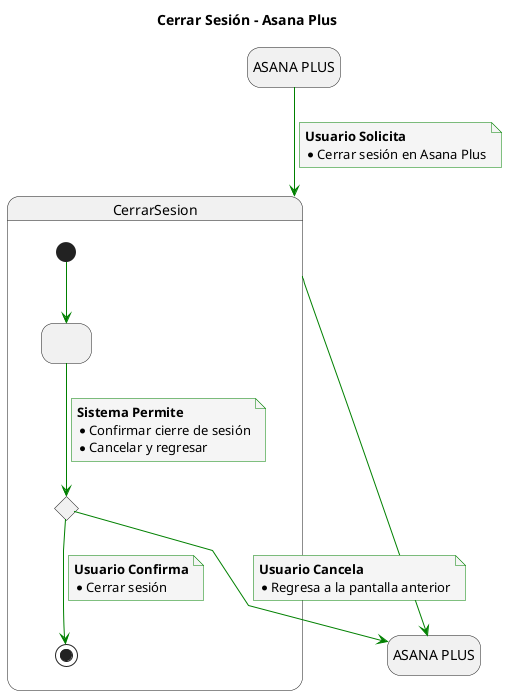 @startuml

title Cerrar Sesión - Asana Plus

skinparam {
    NoteBackgroundColor #whiteSmoke
    ArrowColor #green
    NoteBorderColor #green
    linetype polyline
}

hide empty description

state startState as "ASANA PLUS"
state endState as "ASANA PLUS"

startState --> CerrarSesion
note on link
    <b>Usuario Solicita</b>
    * Cerrar sesión en Asana Plus
end note

CerrarSesion --> endState

state CerrarSesion {
    state Paso1 as " "
    state Confirmacion <<choice>>

    [*] --> Paso1

    Paso1 --> Confirmacion
    note on link
        <b>Sistema Permite</b>
        * Confirmar cierre de sesión
        * Cancelar y regresar
    end note

    Confirmacion --> [*]
    note on link
        <b>Usuario Confirma</b>
        * Cerrar sesión
    end note

    Confirmacion --> endState
    note on link
        <b>Usuario Cancela</b>
        * Regresa a la pantalla anterior
    end note
}

@enduml
